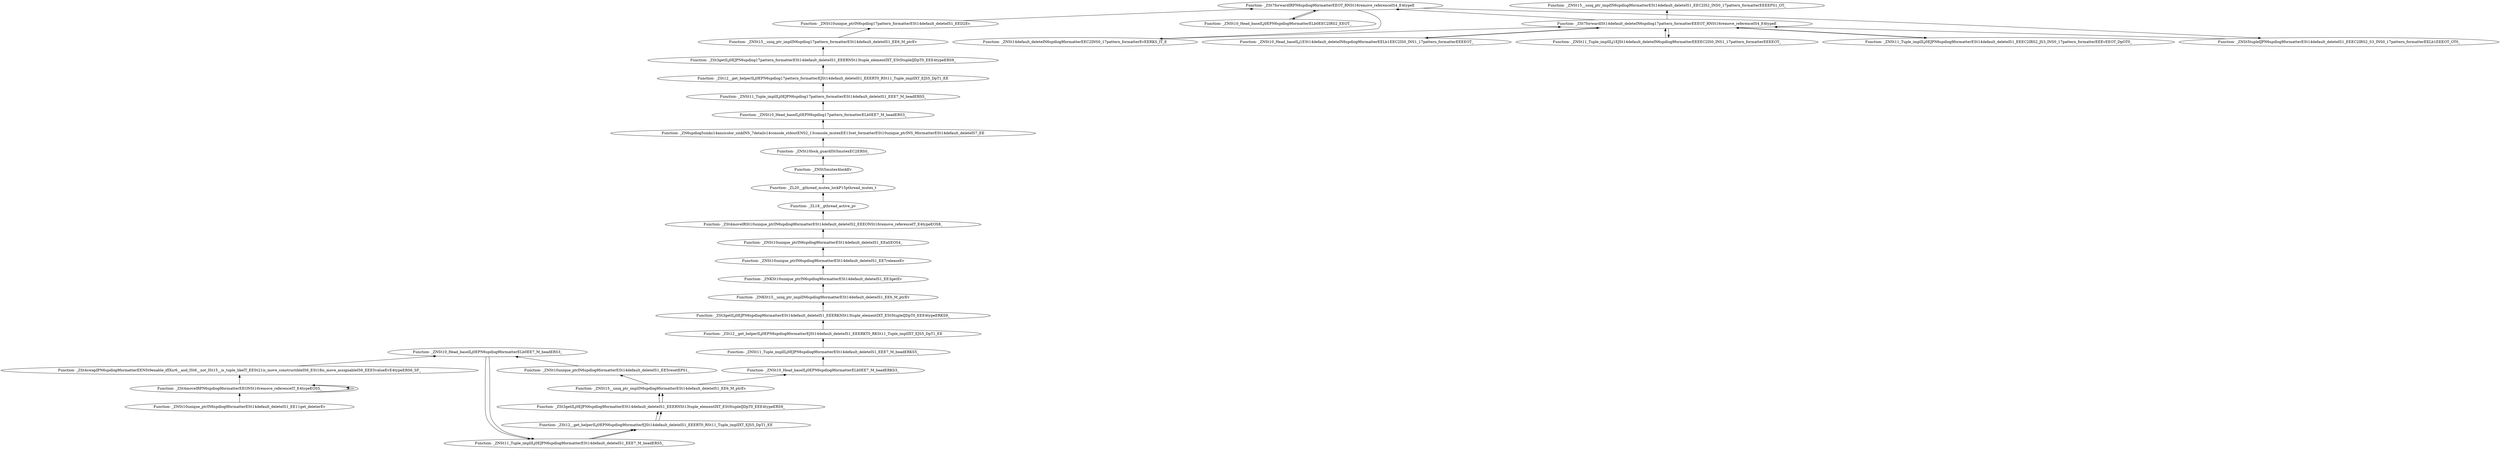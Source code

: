 digraph {
	"Function- _ZNSt10unique_ptrIN6spdlog9formatterESt14default_deleteIS1_EE11get_deleterEv"
	"Function- _ZSt4moveIRPN6spdlog9formatterEEONSt16remove_referenceIT_E4typeEOS5_"
	"Function- _ZSt4moveIRPN6spdlog9formatterEEONSt16remove_referenceIT_E4typeEOS5_" -> "Function- _ZNSt10unique_ptrIN6spdlog9formatterESt14default_deleteIS1_EE11get_deleterEv" [dir=back]
	"Function- _ZSt4moveIRPN6spdlog9formatterEEONSt16remove_referenceIT_E4typeEOS5_"
	"Function- _ZSt4moveIRPN6spdlog9formatterEEONSt16remove_referenceIT_E4typeEOS5_" -> "Function- _ZSt4moveIRPN6spdlog9formatterEEONSt16remove_referenceIT_E4typeEOS5_" [dir=back]
	"Function- _ZSt4moveIRPN6spdlog9formatterEEONSt16remove_referenceIT_E4typeEOS5_"
	"Function- _ZSt4moveIRPN6spdlog9formatterEEONSt16remove_referenceIT_E4typeEOS5_" -> "Function- _ZSt4moveIRPN6spdlog9formatterEEONSt16remove_referenceIT_E4typeEOS5_" [dir=back]
	"Function- _ZSt4swapIPN6spdlog9formatterEENSt9enable_ifIXsr6__and_ISt6__not_ISt15__is_tuple_likeIT_EESt21is_move_constructibleIS6_ESt18is_move_assignableIS6_EEE5valueEvE4typeERS6_SF_"
	"Function- _ZSt4swapIPN6spdlog9formatterEENSt9enable_ifIXsr6__and_ISt6__not_ISt15__is_tuple_likeIT_EESt21is_move_constructibleIS6_ESt18is_move_assignableIS6_EEE5valueEvE4typeERS6_SF_" -> "Function- _ZSt4moveIRPN6spdlog9formatterEEONSt16remove_referenceIT_E4typeEOS5_" [dir=back]
	"Function- _ZNSt10_Head_baseILj0EPN6spdlog9formatterELb0EE7_M_headERS3_"
	"Function- _ZNSt10_Head_baseILj0EPN6spdlog9formatterELb0EE7_M_headERS3_" -> "Function- _ZSt4swapIPN6spdlog9formatterEENSt9enable_ifIXsr6__and_ISt6__not_ISt15__is_tuple_likeIT_EESt21is_move_constructibleIS6_ESt18is_move_assignableIS6_EEE5valueEvE4typeERS6_SF_" [dir=back]
	"Function- _ZNSt11_Tuple_implILj0EJPN6spdlog9formatterESt14default_deleteIS1_EEE7_M_headERS5_"
	"Function- _ZNSt11_Tuple_implILj0EJPN6spdlog9formatterESt14default_deleteIS1_EEE7_M_headERS5_" -> "Function- _ZNSt10_Head_baseILj0EPN6spdlog9formatterELb0EE7_M_headERS3_" [dir=back]
	"Function- _ZSt12__get_helperILj0EPN6spdlog9formatterEJSt14default_deleteIS1_EEERT0_RSt11_Tuple_implIXT_EJS5_DpT1_EE"
	"Function- _ZSt12__get_helperILj0EPN6spdlog9formatterEJSt14default_deleteIS1_EEERT0_RSt11_Tuple_implIXT_EJS5_DpT1_EE" -> "Function- _ZNSt11_Tuple_implILj0EJPN6spdlog9formatterESt14default_deleteIS1_EEE7_M_headERS5_" [dir=back]
	"Function- _ZSt3getILj0EJPN6spdlog9formatterESt14default_deleteIS1_EEERNSt13tuple_elementIXT_ESt5tupleIJDpT0_EEE4typeERS9_"
	"Function- _ZSt3getILj0EJPN6spdlog9formatterESt14default_deleteIS1_EEERNSt13tuple_elementIXT_ESt5tupleIJDpT0_EEE4typeERS9_" -> "Function- _ZSt12__get_helperILj0EPN6spdlog9formatterEJSt14default_deleteIS1_EEERT0_RSt11_Tuple_implIXT_EJS5_DpT1_EE" [dir=back]
	"Function- _ZNSt15__uniq_ptr_implIN6spdlog9formatterESt14default_deleteIS1_EE6_M_ptrEv"
	"Function- _ZNSt15__uniq_ptr_implIN6spdlog9formatterESt14default_deleteIS1_EE6_M_ptrEv" -> "Function- _ZSt3getILj0EJPN6spdlog9formatterESt14default_deleteIS1_EEERNSt13tuple_elementIXT_ESt5tupleIJDpT0_EEE4typeERS9_" [dir=back]
	"Function- _ZNSt10unique_ptrIN6spdlog9formatterESt14default_deleteIS1_EE5resetEPS1_"
	"Function- _ZNSt10unique_ptrIN6spdlog9formatterESt14default_deleteIS1_EE5resetEPS1_" -> "Function- _ZNSt15__uniq_ptr_implIN6spdlog9formatterESt14default_deleteIS1_EE6_M_ptrEv" [dir=back]
	"Function- _ZNSt10_Head_baseILj0EPN6spdlog9formatterELb0EE7_M_headERS3_"
	"Function- _ZNSt10_Head_baseILj0EPN6spdlog9formatterELb0EE7_M_headERS3_" -> "Function- _ZNSt10unique_ptrIN6spdlog9formatterESt14default_deleteIS1_EE5resetEPS1_" [dir=back]
	"Function- _ZNSt11_Tuple_implILj0EJPN6spdlog9formatterESt14default_deleteIS1_EEE7_M_headERS5_"
	"Function- _ZNSt11_Tuple_implILj0EJPN6spdlog9formatterESt14default_deleteIS1_EEE7_M_headERS5_" -> "Function- _ZNSt10_Head_baseILj0EPN6spdlog9formatterELb0EE7_M_headERS3_" [dir=back]
	"Function- _ZSt12__get_helperILj0EPN6spdlog9formatterEJSt14default_deleteIS1_EEERT0_RSt11_Tuple_implIXT_EJS5_DpT1_EE"
	"Function- _ZSt12__get_helperILj0EPN6spdlog9formatterEJSt14default_deleteIS1_EEERT0_RSt11_Tuple_implIXT_EJS5_DpT1_EE" -> "Function- _ZNSt11_Tuple_implILj0EJPN6spdlog9formatterESt14default_deleteIS1_EEE7_M_headERS5_" [dir=back]
	"Function- _ZSt3getILj0EJPN6spdlog9formatterESt14default_deleteIS1_EEERNSt13tuple_elementIXT_ESt5tupleIJDpT0_EEE4typeERS9_"
	"Function- _ZSt3getILj0EJPN6spdlog9formatterESt14default_deleteIS1_EEERNSt13tuple_elementIXT_ESt5tupleIJDpT0_EEE4typeERS9_" -> "Function- _ZSt12__get_helperILj0EPN6spdlog9formatterEJSt14default_deleteIS1_EEERT0_RSt11_Tuple_implIXT_EJS5_DpT1_EE" [dir=back]
	"Function- _ZNSt15__uniq_ptr_implIN6spdlog9formatterESt14default_deleteIS1_EE6_M_ptrEv"
	"Function- _ZNSt15__uniq_ptr_implIN6spdlog9formatterESt14default_deleteIS1_EE6_M_ptrEv" -> "Function- _ZSt3getILj0EJPN6spdlog9formatterESt14default_deleteIS1_EEERNSt13tuple_elementIXT_ESt5tupleIJDpT0_EEE4typeERS9_" [dir=back]
	"Function- _ZNSt10_Head_baseILj0EPN6spdlog9formatterELb0EE7_M_headERKS3_"
	"Function- _ZNSt10_Head_baseILj0EPN6spdlog9formatterELb0EE7_M_headERKS3_" -> "Function- _ZNSt15__uniq_ptr_implIN6spdlog9formatterESt14default_deleteIS1_EE6_M_ptrEv" [dir=back]
	"Function- _ZNSt11_Tuple_implILj0EJPN6spdlog9formatterESt14default_deleteIS1_EEE7_M_headERKS5_"
	"Function- _ZNSt11_Tuple_implILj0EJPN6spdlog9formatterESt14default_deleteIS1_EEE7_M_headERKS5_" -> "Function- _ZNSt10_Head_baseILj0EPN6spdlog9formatterELb0EE7_M_headERKS3_" [dir=back]
	"Function- _ZSt12__get_helperILj0EPN6spdlog9formatterEJSt14default_deleteIS1_EEERKT0_RKSt11_Tuple_implIXT_EJS5_DpT1_EE"
	"Function- _ZSt12__get_helperILj0EPN6spdlog9formatterEJSt14default_deleteIS1_EEERKT0_RKSt11_Tuple_implIXT_EJS5_DpT1_EE" -> "Function- _ZNSt11_Tuple_implILj0EJPN6spdlog9formatterESt14default_deleteIS1_EEE7_M_headERKS5_" [dir=back]
	"Function- _ZSt3getILj0EJPN6spdlog9formatterESt14default_deleteIS1_EEERKNSt13tuple_elementIXT_ESt5tupleIJDpT0_EEE4typeERKS9_"
	"Function- _ZSt3getILj0EJPN6spdlog9formatterESt14default_deleteIS1_EEERKNSt13tuple_elementIXT_ESt5tupleIJDpT0_EEE4typeERKS9_" -> "Function- _ZSt12__get_helperILj0EPN6spdlog9formatterEJSt14default_deleteIS1_EEERKT0_RKSt11_Tuple_implIXT_EJS5_DpT1_EE" [dir=back]
	"Function- _ZNKSt15__uniq_ptr_implIN6spdlog9formatterESt14default_deleteIS1_EE6_M_ptrEv"
	"Function- _ZNKSt15__uniq_ptr_implIN6spdlog9formatterESt14default_deleteIS1_EE6_M_ptrEv" -> "Function- _ZSt3getILj0EJPN6spdlog9formatterESt14default_deleteIS1_EEERKNSt13tuple_elementIXT_ESt5tupleIJDpT0_EEE4typeERKS9_" [dir=back]
	"Function- _ZNKSt10unique_ptrIN6spdlog9formatterESt14default_deleteIS1_EE3getEv"
	"Function- _ZNKSt10unique_ptrIN6spdlog9formatterESt14default_deleteIS1_EE3getEv" -> "Function- _ZNKSt15__uniq_ptr_implIN6spdlog9formatterESt14default_deleteIS1_EE6_M_ptrEv" [dir=back]
	"Function- _ZNSt10unique_ptrIN6spdlog9formatterESt14default_deleteIS1_EE7releaseEv"
	"Function- _ZNSt10unique_ptrIN6spdlog9formatterESt14default_deleteIS1_EE7releaseEv" -> "Function- _ZNKSt10unique_ptrIN6spdlog9formatterESt14default_deleteIS1_EE3getEv" [dir=back]
	"Function- _ZNSt10unique_ptrIN6spdlog9formatterESt14default_deleteIS1_EEaSEOS4_"
	"Function- _ZNSt10unique_ptrIN6spdlog9formatterESt14default_deleteIS1_EEaSEOS4_" -> "Function- _ZNSt10unique_ptrIN6spdlog9formatterESt14default_deleteIS1_EE7releaseEv" [dir=back]
	"Function- _ZSt4moveIRSt10unique_ptrIN6spdlog9formatterESt14default_deleteIS2_EEEONSt16remove_referenceIT_E4typeEOS8_"
	"Function- _ZSt4moveIRSt10unique_ptrIN6spdlog9formatterESt14default_deleteIS2_EEEONSt16remove_referenceIT_E4typeEOS8_" -> "Function- _ZNSt10unique_ptrIN6spdlog9formatterESt14default_deleteIS1_EEaSEOS4_" [dir=back]
	"Function- _ZL18__gthread_active_pv"
	"Function- _ZL18__gthread_active_pv" -> "Function- _ZSt4moveIRSt10unique_ptrIN6spdlog9formatterESt14default_deleteIS2_EEEONSt16remove_referenceIT_E4typeEOS8_" [dir=back]
	"Function- _ZL20__gthread_mutex_lockP15pthread_mutex_t"
	"Function- _ZL20__gthread_mutex_lockP15pthread_mutex_t" -> "Function- _ZL18__gthread_active_pv" [dir=back]
	"Function- _ZNSt5mutex4lockEv"
	"Function- _ZNSt5mutex4lockEv" -> "Function- _ZL20__gthread_mutex_lockP15pthread_mutex_t" [dir=back]
	"Function- _ZNSt10lock_guardISt5mutexEC2ERS0_"
	"Function- _ZNSt10lock_guardISt5mutexEC2ERS0_" -> "Function- _ZNSt5mutex4lockEv" [dir=back]
	"Function- _ZN6spdlog5sinks14ansicolor_sinkINS_7details14console_stdoutENS2_13console_mutexEE13set_formatterESt10unique_ptrINS_9formatterESt14default_deleteIS7_EE"
	"Function- _ZN6spdlog5sinks14ansicolor_sinkINS_7details14console_stdoutENS2_13console_mutexEE13set_formatterESt10unique_ptrINS_9formatterESt14default_deleteIS7_EE" -> "Function- _ZNSt10lock_guardISt5mutexEC2ERS0_" [dir=back]
	"Function- _ZNSt10_Head_baseILj0EPN6spdlog17pattern_formatterELb0EE7_M_headERS3_"
	"Function- _ZNSt10_Head_baseILj0EPN6spdlog17pattern_formatterELb0EE7_M_headERS3_" -> "Function- _ZN6spdlog5sinks14ansicolor_sinkINS_7details14console_stdoutENS2_13console_mutexEE13set_formatterESt10unique_ptrINS_9formatterESt14default_deleteIS7_EE" [dir=back]
	"Function- _ZNSt11_Tuple_implILj0EJPN6spdlog17pattern_formatterESt14default_deleteIS1_EEE7_M_headERS5_"
	"Function- _ZNSt11_Tuple_implILj0EJPN6spdlog17pattern_formatterESt14default_deleteIS1_EEE7_M_headERS5_" -> "Function- _ZNSt10_Head_baseILj0EPN6spdlog17pattern_formatterELb0EE7_M_headERS3_" [dir=back]
	"Function- _ZSt12__get_helperILj0EPN6spdlog17pattern_formatterEJSt14default_deleteIS1_EEERT0_RSt11_Tuple_implIXT_EJS5_DpT1_EE"
	"Function- _ZSt12__get_helperILj0EPN6spdlog17pattern_formatterEJSt14default_deleteIS1_EEERT0_RSt11_Tuple_implIXT_EJS5_DpT1_EE" -> "Function- _ZNSt11_Tuple_implILj0EJPN6spdlog17pattern_formatterESt14default_deleteIS1_EEE7_M_headERS5_" [dir=back]
	"Function- _ZSt3getILj0EJPN6spdlog17pattern_formatterESt14default_deleteIS1_EEERNSt13tuple_elementIXT_ESt5tupleIJDpT0_EEE4typeERS9_"
	"Function- _ZSt3getILj0EJPN6spdlog17pattern_formatterESt14default_deleteIS1_EEERNSt13tuple_elementIXT_ESt5tupleIJDpT0_EEE4typeERS9_" -> "Function- _ZSt12__get_helperILj0EPN6spdlog17pattern_formatterEJSt14default_deleteIS1_EEERT0_RSt11_Tuple_implIXT_EJS5_DpT1_EE" [dir=back]
	"Function- _ZNSt15__uniq_ptr_implIN6spdlog17pattern_formatterESt14default_deleteIS1_EE6_M_ptrEv"
	"Function- _ZNSt15__uniq_ptr_implIN6spdlog17pattern_formatterESt14default_deleteIS1_EE6_M_ptrEv" -> "Function- _ZSt3getILj0EJPN6spdlog17pattern_formatterESt14default_deleteIS1_EEERNSt13tuple_elementIXT_ESt5tupleIJDpT0_EEE4typeERS9_" [dir=back]
	"Function- _ZNSt10unique_ptrIN6spdlog17pattern_formatterESt14default_deleteIS1_EED2Ev"
	"Function- _ZNSt10unique_ptrIN6spdlog17pattern_formatterESt14default_deleteIS1_EED2Ev" -> "Function- _ZNSt15__uniq_ptr_implIN6spdlog17pattern_formatterESt14default_deleteIS1_EE6_M_ptrEv" [dir=back]
	"Function- _ZSt7forwardIRPN6spdlog9formatterEEOT_RNSt16remove_referenceIS4_E4typeE"
	"Function- _ZSt7forwardIRPN6spdlog9formatterEEOT_RNSt16remove_referenceIS4_E4typeE" -> "Function- _ZNSt10unique_ptrIN6spdlog17pattern_formatterESt14default_deleteIS1_EED2Ev" [dir=back]
	"Function- _ZNSt10_Head_baseILj0EPN6spdlog9formatterELb0EEC2IRS2_EEOT_"
	"Function- _ZNSt10_Head_baseILj0EPN6spdlog9formatterELb0EEC2IRS2_EEOT_" -> "Function- _ZSt7forwardIRPN6spdlog9formatterEEOT_RNSt16remove_referenceIS4_E4typeE" [dir=back]
	"Function- _ZSt7forwardIRPN6spdlog9formatterEEOT_RNSt16remove_referenceIS4_E4typeE"
	"Function- _ZSt7forwardIRPN6spdlog9formatterEEOT_RNSt16remove_referenceIS4_E4typeE" -> "Function- _ZNSt10_Head_baseILj0EPN6spdlog9formatterELb0EEC2IRS2_EEOT_" [dir=back]
	"Function- _ZNSt14default_deleteIN6spdlog9formatterEEC2INS0_17pattern_formatterEvEERKS_IT_E"
	"Function- _ZNSt14default_deleteIN6spdlog9formatterEEC2INS0_17pattern_formatterEvEERKS_IT_E" -> "Function- _ZSt7forwardIRPN6spdlog9formatterEEOT_RNSt16remove_referenceIS4_E4typeE" [dir=back]
	"Function- _ZSt7forwardISt14default_deleteIN6spdlog17pattern_formatterEEEOT_RNSt16remove_referenceIS4_E4typeE"
	"Function- _ZSt7forwardISt14default_deleteIN6spdlog17pattern_formatterEEEOT_RNSt16remove_referenceIS4_E4typeE" -> "Function- _ZNSt14default_deleteIN6spdlog9formatterEEC2INS0_17pattern_formatterEvEERKS_IT_E" [dir=back]
	"Function- _ZNSt10_Head_baseILj1ESt14default_deleteIN6spdlog9formatterEELb1EEC2IS0_INS1_17pattern_formatterEEEEOT_"
	"Function- _ZNSt10_Head_baseILj1ESt14default_deleteIN6spdlog9formatterEELb1EEC2IS0_INS1_17pattern_formatterEEEEOT_" -> "Function- _ZSt7forwardISt14default_deleteIN6spdlog17pattern_formatterEEEOT_RNSt16remove_referenceIS4_E4typeE" [dir=back]
	"Function- _ZSt7forwardISt14default_deleteIN6spdlog17pattern_formatterEEEOT_RNSt16remove_referenceIS4_E4typeE"
	"Function- _ZSt7forwardISt14default_deleteIN6spdlog17pattern_formatterEEEOT_RNSt16remove_referenceIS4_E4typeE" -> "Function- _ZNSt10_Head_baseILj1ESt14default_deleteIN6spdlog9formatterEELb1EEC2IS0_INS1_17pattern_formatterEEEEOT_" [dir=back]
	"Function- _ZNSt11_Tuple_implILj1EJSt14default_deleteIN6spdlog9formatterEEEEC2IS0_INS1_17pattern_formatterEEEEOT_"
	"Function- _ZNSt11_Tuple_implILj1EJSt14default_deleteIN6spdlog9formatterEEEEC2IS0_INS1_17pattern_formatterEEEEOT_" -> "Function- _ZSt7forwardISt14default_deleteIN6spdlog17pattern_formatterEEEOT_RNSt16remove_referenceIS4_E4typeE" [dir=back]
	"Function- _ZSt7forwardISt14default_deleteIN6spdlog17pattern_formatterEEEOT_RNSt16remove_referenceIS4_E4typeE"
	"Function- _ZSt7forwardISt14default_deleteIN6spdlog17pattern_formatterEEEOT_RNSt16remove_referenceIS4_E4typeE" -> "Function- _ZNSt11_Tuple_implILj1EJSt14default_deleteIN6spdlog9formatterEEEEC2IS0_INS1_17pattern_formatterEEEEOT_" [dir=back]
	"Function- _ZNSt11_Tuple_implILj0EJPN6spdlog9formatterESt14default_deleteIS1_EEEC2IRS2_JS3_INS0_17pattern_formatterEEEvEEOT_DpOT0_"
	"Function- _ZNSt11_Tuple_implILj0EJPN6spdlog9formatterESt14default_deleteIS1_EEEC2IRS2_JS3_INS0_17pattern_formatterEEEvEEOT_DpOT0_" -> "Function- _ZSt7forwardISt14default_deleteIN6spdlog17pattern_formatterEEEOT_RNSt16remove_referenceIS4_E4typeE" [dir=back]
	"Function- _ZSt7forwardISt14default_deleteIN6spdlog17pattern_formatterEEEOT_RNSt16remove_referenceIS4_E4typeE"
	"Function- _ZSt7forwardISt14default_deleteIN6spdlog17pattern_formatterEEEOT_RNSt16remove_referenceIS4_E4typeE" -> "Function- _ZNSt11_Tuple_implILj0EJPN6spdlog9formatterESt14default_deleteIS1_EEEC2IRS2_JS3_INS0_17pattern_formatterEEEvEEOT_DpOT0_" [dir=back]
	"Function- _ZSt7forwardIRPN6spdlog9formatterEEOT_RNSt16remove_referenceIS4_E4typeE"
	"Function- _ZSt7forwardIRPN6spdlog9formatterEEOT_RNSt16remove_referenceIS4_E4typeE" -> "Function- _ZSt7forwardISt14default_deleteIN6spdlog17pattern_formatterEEEOT_RNSt16remove_referenceIS4_E4typeE" [dir=back]
	"Function- _ZNSt5tupleIJPN6spdlog9formatterESt14default_deleteIS1_EEEC2IRS2_S3_INS0_17pattern_formatterEELb1EEEOT_OT0_"
	"Function- _ZNSt5tupleIJPN6spdlog9formatterESt14default_deleteIS1_EEEC2IRS2_S3_INS0_17pattern_formatterEELb1EEEOT_OT0_" -> "Function- _ZSt7forwardIRPN6spdlog9formatterEEOT_RNSt16remove_referenceIS4_E4typeE" [dir=back]
	"Function- _ZSt7forwardISt14default_deleteIN6spdlog17pattern_formatterEEEOT_RNSt16remove_referenceIS4_E4typeE"
	"Function- _ZSt7forwardISt14default_deleteIN6spdlog17pattern_formatterEEEOT_RNSt16remove_referenceIS4_E4typeE" -> "Function- _ZNSt5tupleIJPN6spdlog9formatterESt14default_deleteIS1_EEEC2IRS2_S3_INS0_17pattern_formatterEELb1EEEOT_OT0_" [dir=back]
	"Function- _ZNSt15__uniq_ptr_implIN6spdlog9formatterESt14default_deleteIS1_EEC2IS2_INS0_17pattern_formatterEEEEPS1_OT_"
	"Function- _ZNSt15__uniq_ptr_implIN6spdlog9formatterESt14default_deleteIS1_EEC2IS2_INS0_17pattern_formatterEEEEPS1_OT_" -> "Function- _ZSt7forwardISt14default_deleteIN6spdlog17pattern_formatterEEEOT_RNSt16remove_referenceIS4_E4typeE" [dir=back]
}
